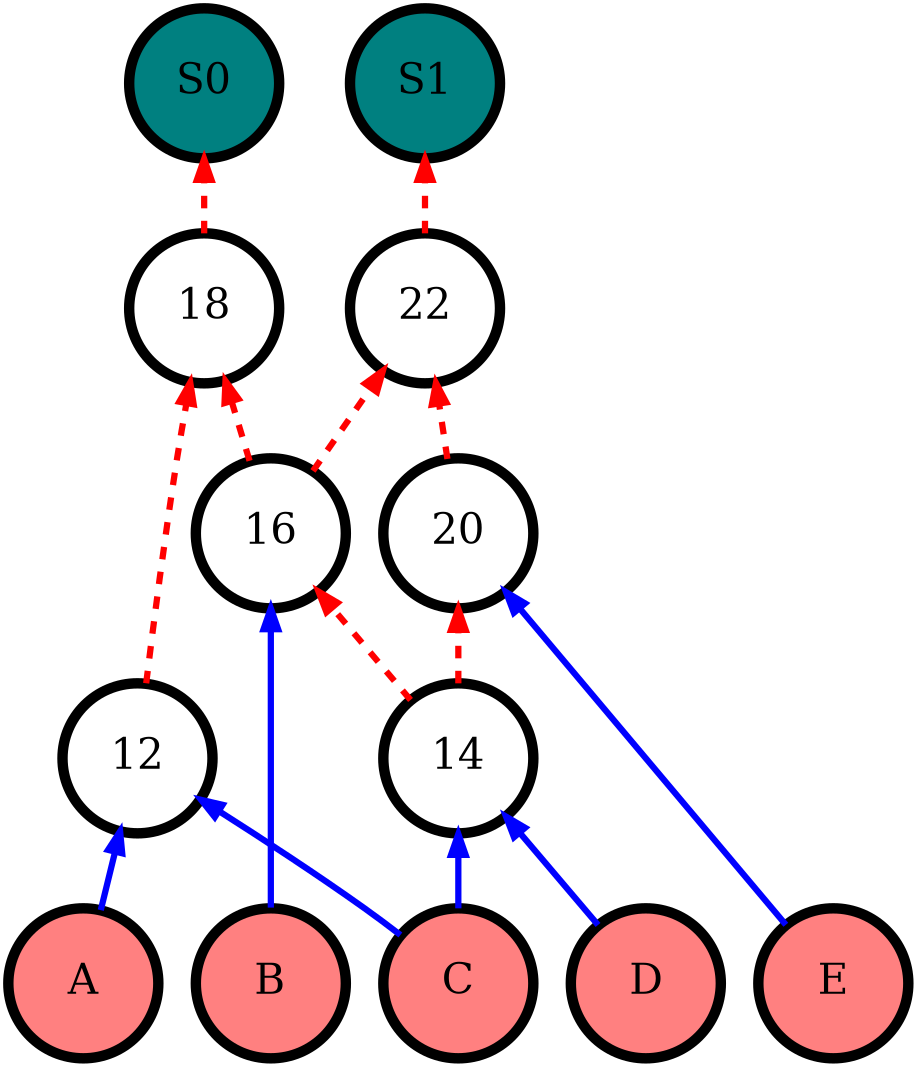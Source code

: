 digraph aig {
"A" [shape=circle, height=1, width=1, penwidth=5 style=filled, fillcolor="#ff8080", fontsize=20]
"B" [shape=circle, height=1, width=1, penwidth=5 style=filled, fillcolor="#ff8080", fontsize=20]
"C" [shape=circle, height=1, width=1, penwidth=5 style=filled, fillcolor="#ff8080", fontsize=20]
"D" [shape=circle, height=1, width=1, penwidth=5 style=filled, fillcolor="#ff8080", fontsize=20]
"E" [shape=circle, height=1, width=1, penwidth=5 style=filled, fillcolor="#ff8080", fontsize=20]
"12" [shape=circle, height=1, width=1, penwidth=5 style=filled, fillcolor="#ffffff", fontsize=20]
"14" [shape=circle, height=1, width=1, penwidth=5 style=filled, fillcolor="#ffffff", fontsize=20]
"16" [shape=circle, height=1, width=1, penwidth=5 style=filled, fillcolor="#ffffff", fontsize=20]
"18" [shape=circle, height=1, width=1, penwidth=5 style=filled, fillcolor="#ffffff", fontsize=20]
"20" [shape=circle, height=1, width=1, penwidth=5 style=filled, fillcolor="#ffffff", fontsize=20]
"22" [shape=circle, height=1, width=1, penwidth=5 style=filled, fillcolor="#ffffff", fontsize=20]
"S0" [shape=circle, height=1, width=1, penwidth=5 style=filled, fillcolor="#008080", fontsize=20]
"S1" [shape=circle, height=1, width=1, penwidth=5 style=filled, fillcolor="#008080", fontsize=20]
"C" -> "12" [penwidth = 3, color=blue]
"A" -> "12" [penwidth = 3, color=blue]
"D" -> "14" [penwidth = 3, color=blue]
"C" -> "14" [penwidth = 3, color=blue]
"14" -> "16" [penwidth = 3, color=red, style=dashed]
"B" -> "16" [penwidth = 3, color=blue]
"16" -> "18" [penwidth = 3, color=red, style=dashed]
"12" -> "18" [penwidth = 3, color=red, style=dashed]
"14" -> "20" [penwidth = 3, color=red, style=dashed]
"E" -> "20" [penwidth = 3, color=blue]
"20" -> "22" [penwidth = 3, color=red, style=dashed]
"16" -> "22" [penwidth = 3, color=red, style=dashed]
"18" -> "S0" [penwidth = 3, color=red, style=dashed]
"22" -> "S1" [penwidth = 3, color=red, style=dashed]
{ rank=source; "A" "B" "C" "D" "E" }
{ rank=since; "S0" "S1" }
rankdir="BT"
}